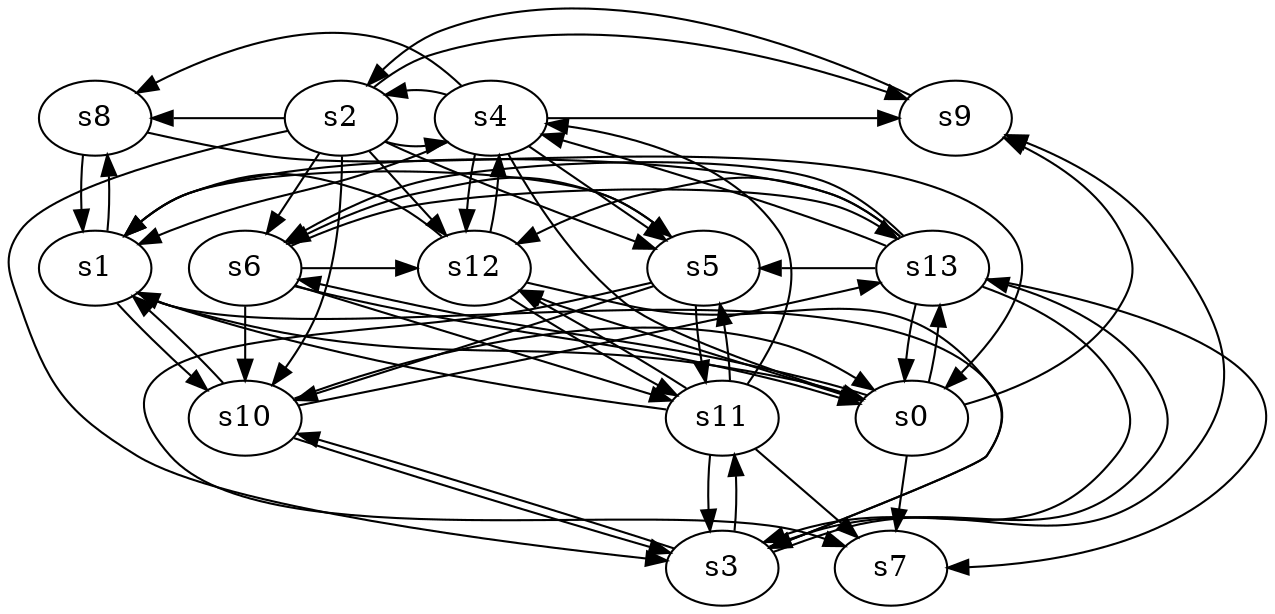 digraph game_0651_complex_14 {
    s0 [name="s0", player=1];
    s1 [name="s1", player=0];
    s2 [name="s2", player=0];
    s3 [name="s3", player=0];
    s4 [name="s4", player=1];
    s5 [name="s5", player=0];
    s6 [name="s6", player=1];
    s7 [name="s7", player=0];
    s8 [name="s8", player=1];
    s9 [name="s9", player=0];
    s10 [name="s10", player=1];
    s11 [name="s11", player=0];
    s12 [name="s12", player=1];
    s13 [name="s13", player=1];

    s0 -> s6 [constraint="time % 3 == 0"];
    s0 -> s7;
    s0 -> s9 [constraint="!(time % 6 == 2)"];
    s0 -> s12 [constraint="time % 7 == 4"];
    s0 -> s13 [constraint="time == 1 || time == 10 || time == 11"];
    s1 -> s0 [constraint="time % 2 == 0 || time % 2 == 1"];
    s1 -> s3 [constraint="time % 3 == 2 && time % 5 == 0"];
    s1 -> s5 [constraint="time % 7 == 5"];
    s1 -> s8 [constraint="time == 8 || time == 12 || time == 17 || time == 22"];
    s1 -> s10;
    s2 -> s3 [constraint="time % 3 == 2 || time % 4 == 0"];
    s2 -> s4 [constraint="time == 13 || time == 16 || time == 21 || time == 22 || time == 24"];
    s2 -> s5 [constraint="time % 4 == 2 && time % 5 == 3"];
    s2 -> s6 [constraint="time % 4 == 2"];
    s2 -> s8 [constraint="time == 3 || time == 6 || time == 12 || time == 13"];
    s2 -> s9 [constraint="time % 2 == 0 && time % 5 == 3"];
    s2 -> s10 [constraint="time % 2 == 0 || time % 4 == 1"];
    s2 -> s12;
    s3 -> s9 [constraint="time % 2 == 1 || time % 2 == 1"];
    s3 -> s10 [constraint="time % 2 == 0 || time % 4 == 0"];
    s3 -> s11 [constraint="time == 11 || time == 17 || time == 21"];
    s3 -> s13 [constraint="time % 4 == 1 && time % 5 == 0"];
    s4 -> s0 [constraint="time % 2 == 0 || time % 3 == 0"];
    s4 -> s1 [constraint="time % 5 == 2"];
    s4 -> s2 [constraint="time % 7 == 6"];
    s4 -> s5 [constraint="time % 2 == 0 && time % 5 == 2"];
    s4 -> s8 [constraint="!(time % 6 == 4)"];
    s4 -> s9 [constraint="time % 8 == 3"];
    s4 -> s12;
    s5 -> s6 [constraint="!(time % 5 == 3)"];
    s5 -> s7 [constraint="time == 0 || time == 15"];
    s5 -> s10;
    s5 -> s11;
    s6 -> s0 [constraint="time % 3 == 0 || time % 5 == 3"];
    s6 -> s10;
    s6 -> s11 [constraint="time % 6 == 3"];
    s6 -> s12 [constraint="!(time % 3 == 2)"];
    s6 -> s13 [constraint="!(time % 6 == 0)"];
    s8 -> s0 [constraint="time == 13 || time == 16 || time == 21"];
    s8 -> s1;
    s9 -> s2 [constraint="time % 2 == 1 || time % 5 == 0"];
    s10 -> s0 [constraint="!(time % 6 == 2)"];
    s10 -> s1 [constraint="time % 4 == 3 && time % 5 == 0"];
    s10 -> s3 [constraint="time % 2 == 1 && time % 4 == 2"];
    s10 -> s13 [constraint="!(time % 6 == 4)"];
    s11 -> s1 [constraint="!(time % 2 == 0)"];
    s11 -> s3;
    s11 -> s4 [constraint="time % 7 == 6"];
    s11 -> s5 [constraint="time % 4 == 3 || time % 3 == 1"];
    s11 -> s7;
    s11 -> s12 [constraint="!(time % 3 == 1)"];
    s12 -> s1 [constraint="!(time % 5 == 0)"];
    s12 -> s3 [constraint="time % 4 == 2 && time % 3 == 1"];
    s12 -> s4 [constraint="time % 4 == 0"];
    s12 -> s11 [constraint="!(time % 5 == 0)"];
    s13 -> s0;
    s13 -> s1 [constraint="time % 6 == 3"];
    s13 -> s3 [constraint="!(time % 6 == 4)"];
    s13 -> s4 [constraint="time % 7 == 0"];
    s13 -> s5 [constraint="time % 3 == 0 || time % 4 == 0"];
    s13 -> s6 [constraint="time % 5 == 4 || time % 5 == 1"];
    s13 -> s7 [constraint="time % 3 == 2 || time % 2 == 1"];
    s13 -> s12 [constraint="time == 23 || time == 24"];
}
